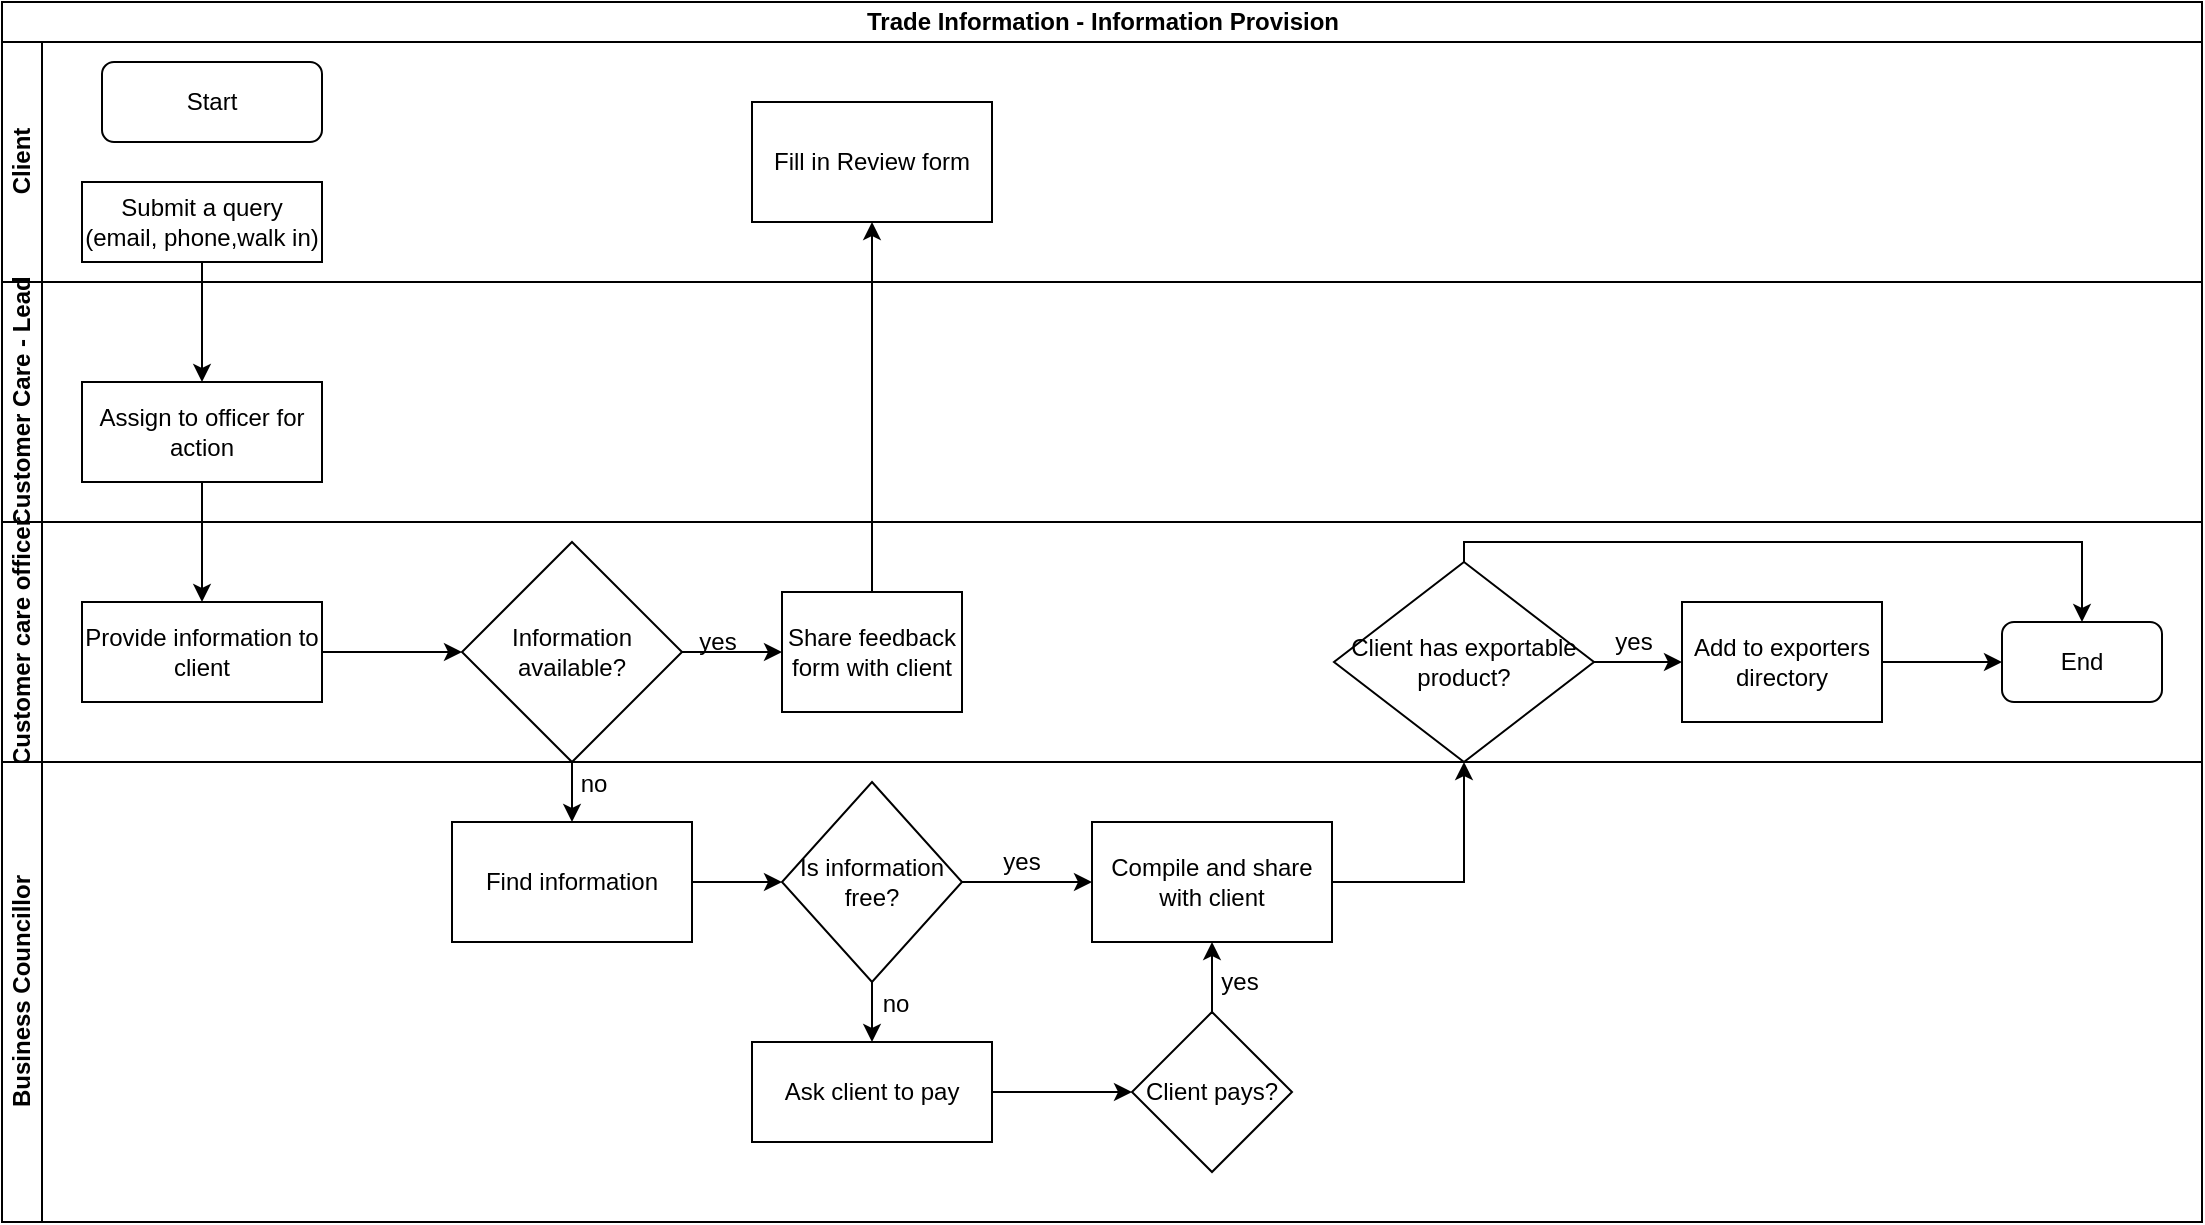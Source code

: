 <mxfile version="13.6.5" type="github">
  <diagram id="E5LGmSx5RB99e8-Ku0kG" name="Page-1">
    <mxGraphModel dx="1038" dy="547" grid="1" gridSize="10" guides="1" tooltips="1" connect="1" arrows="1" fold="1" page="1" pageScale="1" pageWidth="1169" pageHeight="827" math="0" shadow="0">
      <root>
        <mxCell id="0" />
        <mxCell id="1" parent="0" />
        <mxCell id="Ro4SRzFwu5mBoWV_5dLQ-1" value="Trade Information - Information Provision" style="swimlane;html=1;childLayout=stackLayout;resizeParent=1;resizeParentMax=0;horizontal=1;startSize=20;horizontalStack=0;" vertex="1" parent="1">
          <mxGeometry x="40" y="50" width="1100" height="610" as="geometry" />
        </mxCell>
        <mxCell id="Ro4SRzFwu5mBoWV_5dLQ-2" value="Client" style="swimlane;html=1;startSize=20;horizontal=0;" vertex="1" parent="Ro4SRzFwu5mBoWV_5dLQ-1">
          <mxGeometry y="20" width="1100" height="120" as="geometry" />
        </mxCell>
        <mxCell id="Ro4SRzFwu5mBoWV_5dLQ-7" value="Start" style="rounded=1;whiteSpace=wrap;html=1;" vertex="1" parent="Ro4SRzFwu5mBoWV_5dLQ-2">
          <mxGeometry x="50" y="10" width="110" height="40" as="geometry" />
        </mxCell>
        <mxCell id="Ro4SRzFwu5mBoWV_5dLQ-18" value="Fill in Review form" style="whiteSpace=wrap;html=1;rounded=0;" vertex="1" parent="Ro4SRzFwu5mBoWV_5dLQ-2">
          <mxGeometry x="375" y="30" width="120" height="60" as="geometry" />
        </mxCell>
        <mxCell id="Ro4SRzFwu5mBoWV_5dLQ-3" value="Customer Care - Lead" style="swimlane;html=1;startSize=20;horizontal=0;" vertex="1" parent="Ro4SRzFwu5mBoWV_5dLQ-1">
          <mxGeometry y="140" width="1100" height="120" as="geometry" />
        </mxCell>
        <mxCell id="Ro4SRzFwu5mBoWV_5dLQ-4" value="Customer care officer" style="swimlane;html=1;startSize=20;horizontal=0;" vertex="1" parent="Ro4SRzFwu5mBoWV_5dLQ-1">
          <mxGeometry y="260" width="1100" height="120" as="geometry" />
        </mxCell>
        <mxCell id="Ro4SRzFwu5mBoWV_5dLQ-17" value="yes" style="text;html=1;strokeColor=none;fillColor=none;align=center;verticalAlign=middle;whiteSpace=wrap;rounded=0;" vertex="1" parent="Ro4SRzFwu5mBoWV_5dLQ-4">
          <mxGeometry x="338" y="50" width="40" height="20" as="geometry" />
        </mxCell>
        <mxCell id="Ro4SRzFwu5mBoWV_5dLQ-44" value="Client has exportable product?" style="rhombus;whiteSpace=wrap;html=1;rounded=0;" vertex="1" parent="Ro4SRzFwu5mBoWV_5dLQ-4">
          <mxGeometry x="666" y="20" width="130" height="100" as="geometry" />
        </mxCell>
        <mxCell id="Ro4SRzFwu5mBoWV_5dLQ-48" value="End" style="rounded=1;whiteSpace=wrap;html=1;" vertex="1" parent="Ro4SRzFwu5mBoWV_5dLQ-4">
          <mxGeometry x="1000" y="50" width="80" height="40" as="geometry" />
        </mxCell>
        <mxCell id="Ro4SRzFwu5mBoWV_5dLQ-50" value="yes" style="text;html=1;strokeColor=none;fillColor=none;align=center;verticalAlign=middle;whiteSpace=wrap;rounded=0;" vertex="1" parent="Ro4SRzFwu5mBoWV_5dLQ-4">
          <mxGeometry x="796" y="50" width="40" height="20" as="geometry" />
        </mxCell>
        <mxCell id="Ro4SRzFwu5mBoWV_5dLQ-52" value="" style="edgeStyle=orthogonalEdgeStyle;rounded=0;orthogonalLoop=1;jettySize=auto;html=1;entryX=0.5;entryY=0;entryDx=0;entryDy=0;exitX=0.5;exitY=0;exitDx=0;exitDy=0;" edge="1" parent="Ro4SRzFwu5mBoWV_5dLQ-4" source="Ro4SRzFwu5mBoWV_5dLQ-44" target="Ro4SRzFwu5mBoWV_5dLQ-48">
          <mxGeometry relative="1" as="geometry">
            <mxPoint x="731" y="-80" as="targetPoint" />
            <Array as="points">
              <mxPoint x="731" y="10" />
              <mxPoint x="1040" y="10" />
            </Array>
          </mxGeometry>
        </mxCell>
        <mxCell id="Ro4SRzFwu5mBoWV_5dLQ-5" value="Business Councillor" style="swimlane;html=1;startSize=20;horizontal=0;" vertex="1" parent="Ro4SRzFwu5mBoWV_5dLQ-1">
          <mxGeometry y="380" width="1100" height="230" as="geometry" />
        </mxCell>
        <mxCell id="Ro4SRzFwu5mBoWV_5dLQ-20" value="Find information" style="whiteSpace=wrap;html=1;rounded=0;" vertex="1" parent="Ro4SRzFwu5mBoWV_5dLQ-5">
          <mxGeometry x="225" y="30" width="120" height="60" as="geometry" />
        </mxCell>
        <mxCell id="Ro4SRzFwu5mBoWV_5dLQ-26" value="no" style="text;html=1;strokeColor=none;fillColor=none;align=center;verticalAlign=middle;whiteSpace=wrap;rounded=0;" vertex="1" parent="Ro4SRzFwu5mBoWV_5dLQ-5">
          <mxGeometry x="276" y="1" width="40" height="20" as="geometry" />
        </mxCell>
        <mxCell id="Ro4SRzFwu5mBoWV_5dLQ-31" value="yes" style="text;html=1;strokeColor=none;fillColor=none;align=center;verticalAlign=middle;whiteSpace=wrap;rounded=0;" vertex="1" parent="Ro4SRzFwu5mBoWV_5dLQ-5">
          <mxGeometry x="490" y="40" width="40" height="20" as="geometry" />
        </mxCell>
        <mxCell id="Ro4SRzFwu5mBoWV_5dLQ-38" value="yes" style="text;html=1;strokeColor=none;fillColor=none;align=center;verticalAlign=middle;whiteSpace=wrap;rounded=0;" vertex="1" parent="Ro4SRzFwu5mBoWV_5dLQ-5">
          <mxGeometry x="599" y="100" width="40" height="20" as="geometry" />
        </mxCell>
        <mxCell id="Ro4SRzFwu5mBoWV_5dLQ-34" value="Client pays?" style="rhombus;whiteSpace=wrap;html=1;rounded=0;" vertex="1" parent="Ro4SRzFwu5mBoWV_5dLQ-5">
          <mxGeometry x="565" y="125" width="80" height="80" as="geometry" />
        </mxCell>
        <mxCell id="Ro4SRzFwu5mBoWV_5dLQ-32" value="Ask client to pay" style="whiteSpace=wrap;html=1;rounded=0;" vertex="1" parent="Ro4SRzFwu5mBoWV_5dLQ-5">
          <mxGeometry x="375" y="140" width="120" height="50" as="geometry" />
        </mxCell>
        <mxCell id="Ro4SRzFwu5mBoWV_5dLQ-35" value="" style="edgeStyle=orthogonalEdgeStyle;rounded=0;orthogonalLoop=1;jettySize=auto;html=1;" edge="1" parent="Ro4SRzFwu5mBoWV_5dLQ-5" source="Ro4SRzFwu5mBoWV_5dLQ-32" target="Ro4SRzFwu5mBoWV_5dLQ-34">
          <mxGeometry relative="1" as="geometry" />
        </mxCell>
        <mxCell id="Ro4SRzFwu5mBoWV_5dLQ-37" value="no" style="text;html=1;strokeColor=none;fillColor=none;align=center;verticalAlign=middle;whiteSpace=wrap;rounded=0;" vertex="1" parent="Ro4SRzFwu5mBoWV_5dLQ-5">
          <mxGeometry x="427" y="111" width="40" height="20" as="geometry" />
        </mxCell>
        <mxCell id="Ro4SRzFwu5mBoWV_5dLQ-10" value="" style="edgeStyle=orthogonalEdgeStyle;rounded=0;orthogonalLoop=1;jettySize=auto;html=1;" edge="1" parent="1" source="Ro4SRzFwu5mBoWV_5dLQ-8" target="Ro4SRzFwu5mBoWV_5dLQ-9">
          <mxGeometry relative="1" as="geometry" />
        </mxCell>
        <mxCell id="Ro4SRzFwu5mBoWV_5dLQ-8" value="Submit a query (email, phone,walk in)" style="rounded=0;whiteSpace=wrap;html=1;" vertex="1" parent="1">
          <mxGeometry x="80" y="140" width="120" height="40" as="geometry" />
        </mxCell>
        <mxCell id="Ro4SRzFwu5mBoWV_5dLQ-12" value="" style="edgeStyle=orthogonalEdgeStyle;rounded=0;orthogonalLoop=1;jettySize=auto;html=1;" edge="1" parent="1" source="Ro4SRzFwu5mBoWV_5dLQ-9" target="Ro4SRzFwu5mBoWV_5dLQ-11">
          <mxGeometry relative="1" as="geometry" />
        </mxCell>
        <mxCell id="Ro4SRzFwu5mBoWV_5dLQ-9" value="Assign to officer for action" style="whiteSpace=wrap;html=1;rounded=0;" vertex="1" parent="1">
          <mxGeometry x="80" y="240" width="120" height="50" as="geometry" />
        </mxCell>
        <mxCell id="Ro4SRzFwu5mBoWV_5dLQ-14" value="" style="edgeStyle=orthogonalEdgeStyle;rounded=0;orthogonalLoop=1;jettySize=auto;html=1;" edge="1" parent="1" source="Ro4SRzFwu5mBoWV_5dLQ-11" target="Ro4SRzFwu5mBoWV_5dLQ-13">
          <mxGeometry relative="1" as="geometry" />
        </mxCell>
        <mxCell id="Ro4SRzFwu5mBoWV_5dLQ-11" value="Provide information to client" style="whiteSpace=wrap;html=1;rounded=0;" vertex="1" parent="1">
          <mxGeometry x="80" y="350" width="120" height="50" as="geometry" />
        </mxCell>
        <mxCell id="Ro4SRzFwu5mBoWV_5dLQ-16" value="" style="edgeStyle=orthogonalEdgeStyle;rounded=0;orthogonalLoop=1;jettySize=auto;html=1;" edge="1" parent="1" source="Ro4SRzFwu5mBoWV_5dLQ-13" target="Ro4SRzFwu5mBoWV_5dLQ-15">
          <mxGeometry relative="1" as="geometry" />
        </mxCell>
        <mxCell id="Ro4SRzFwu5mBoWV_5dLQ-21" value="" style="edgeStyle=orthogonalEdgeStyle;rounded=0;orthogonalLoop=1;jettySize=auto;html=1;" edge="1" parent="1" source="Ro4SRzFwu5mBoWV_5dLQ-13" target="Ro4SRzFwu5mBoWV_5dLQ-20">
          <mxGeometry relative="1" as="geometry" />
        </mxCell>
        <mxCell id="Ro4SRzFwu5mBoWV_5dLQ-13" value="Information available?" style="rhombus;whiteSpace=wrap;html=1;rounded=0;" vertex="1" parent="1">
          <mxGeometry x="270" y="320" width="110" height="110" as="geometry" />
        </mxCell>
        <mxCell id="Ro4SRzFwu5mBoWV_5dLQ-19" value="" style="edgeStyle=orthogonalEdgeStyle;rounded=0;orthogonalLoop=1;jettySize=auto;html=1;" edge="1" parent="1" source="Ro4SRzFwu5mBoWV_5dLQ-15" target="Ro4SRzFwu5mBoWV_5dLQ-18">
          <mxGeometry relative="1" as="geometry" />
        </mxCell>
        <mxCell id="Ro4SRzFwu5mBoWV_5dLQ-15" value="Share feedback form with client" style="whiteSpace=wrap;html=1;rounded=0;" vertex="1" parent="1">
          <mxGeometry x="430" y="345" width="90" height="60" as="geometry" />
        </mxCell>
        <mxCell id="Ro4SRzFwu5mBoWV_5dLQ-30" value="" style="edgeStyle=orthogonalEdgeStyle;rounded=0;orthogonalLoop=1;jettySize=auto;html=1;" edge="1" parent="1" source="Ro4SRzFwu5mBoWV_5dLQ-27" target="Ro4SRzFwu5mBoWV_5dLQ-29">
          <mxGeometry relative="1" as="geometry" />
        </mxCell>
        <mxCell id="Ro4SRzFwu5mBoWV_5dLQ-33" value="" style="edgeStyle=orthogonalEdgeStyle;rounded=0;orthogonalLoop=1;jettySize=auto;html=1;" edge="1" parent="1" source="Ro4SRzFwu5mBoWV_5dLQ-27" target="Ro4SRzFwu5mBoWV_5dLQ-32">
          <mxGeometry relative="1" as="geometry" />
        </mxCell>
        <mxCell id="Ro4SRzFwu5mBoWV_5dLQ-27" value="Is information free?" style="rhombus;whiteSpace=wrap;html=1;rounded=0;" vertex="1" parent="1">
          <mxGeometry x="430" y="440" width="90" height="100" as="geometry" />
        </mxCell>
        <mxCell id="Ro4SRzFwu5mBoWV_5dLQ-28" value="" style="edgeStyle=orthogonalEdgeStyle;rounded=0;orthogonalLoop=1;jettySize=auto;html=1;" edge="1" parent="1" source="Ro4SRzFwu5mBoWV_5dLQ-20" target="Ro4SRzFwu5mBoWV_5dLQ-27">
          <mxGeometry relative="1" as="geometry" />
        </mxCell>
        <mxCell id="Ro4SRzFwu5mBoWV_5dLQ-45" value="" style="edgeStyle=orthogonalEdgeStyle;rounded=0;orthogonalLoop=1;jettySize=auto;html=1;" edge="1" parent="1" source="Ro4SRzFwu5mBoWV_5dLQ-29" target="Ro4SRzFwu5mBoWV_5dLQ-44">
          <mxGeometry relative="1" as="geometry" />
        </mxCell>
        <mxCell id="Ro4SRzFwu5mBoWV_5dLQ-29" value="Compile and share with client" style="whiteSpace=wrap;html=1;rounded=0;" vertex="1" parent="1">
          <mxGeometry x="585" y="460" width="120" height="60" as="geometry" />
        </mxCell>
        <mxCell id="Ro4SRzFwu5mBoWV_5dLQ-36" value="" style="endArrow=classic;html=1;exitX=0.5;exitY=0;exitDx=0;exitDy=0;entryX=0.5;entryY=1;entryDx=0;entryDy=0;" edge="1" parent="1" source="Ro4SRzFwu5mBoWV_5dLQ-34" target="Ro4SRzFwu5mBoWV_5dLQ-29">
          <mxGeometry width="50" height="50" relative="1" as="geometry">
            <mxPoint x="490" y="450" as="sourcePoint" />
            <mxPoint x="637" y="520" as="targetPoint" />
          </mxGeometry>
        </mxCell>
        <mxCell id="Ro4SRzFwu5mBoWV_5dLQ-46" value="Add to exporters directory" style="whiteSpace=wrap;html=1;rounded=0;" vertex="1" parent="1">
          <mxGeometry x="880" y="350" width="100" height="60" as="geometry" />
        </mxCell>
        <mxCell id="Ro4SRzFwu5mBoWV_5dLQ-47" value="" style="edgeStyle=orthogonalEdgeStyle;rounded=0;orthogonalLoop=1;jettySize=auto;html=1;" edge="1" parent="1" source="Ro4SRzFwu5mBoWV_5dLQ-44" target="Ro4SRzFwu5mBoWV_5dLQ-46">
          <mxGeometry relative="1" as="geometry" />
        </mxCell>
        <mxCell id="Ro4SRzFwu5mBoWV_5dLQ-49" value="" style="edgeStyle=orthogonalEdgeStyle;rounded=0;orthogonalLoop=1;jettySize=auto;html=1;exitX=1;exitY=0.5;exitDx=0;exitDy=0;entryX=0;entryY=0.5;entryDx=0;entryDy=0;" edge="1" parent="1" source="Ro4SRzFwu5mBoWV_5dLQ-46" target="Ro4SRzFwu5mBoWV_5dLQ-48">
          <mxGeometry relative="1" as="geometry">
            <mxPoint x="1000" y="360" as="sourcePoint" />
            <mxPoint x="1034" y="360" as="targetPoint" />
          </mxGeometry>
        </mxCell>
      </root>
    </mxGraphModel>
  </diagram>
</mxfile>
